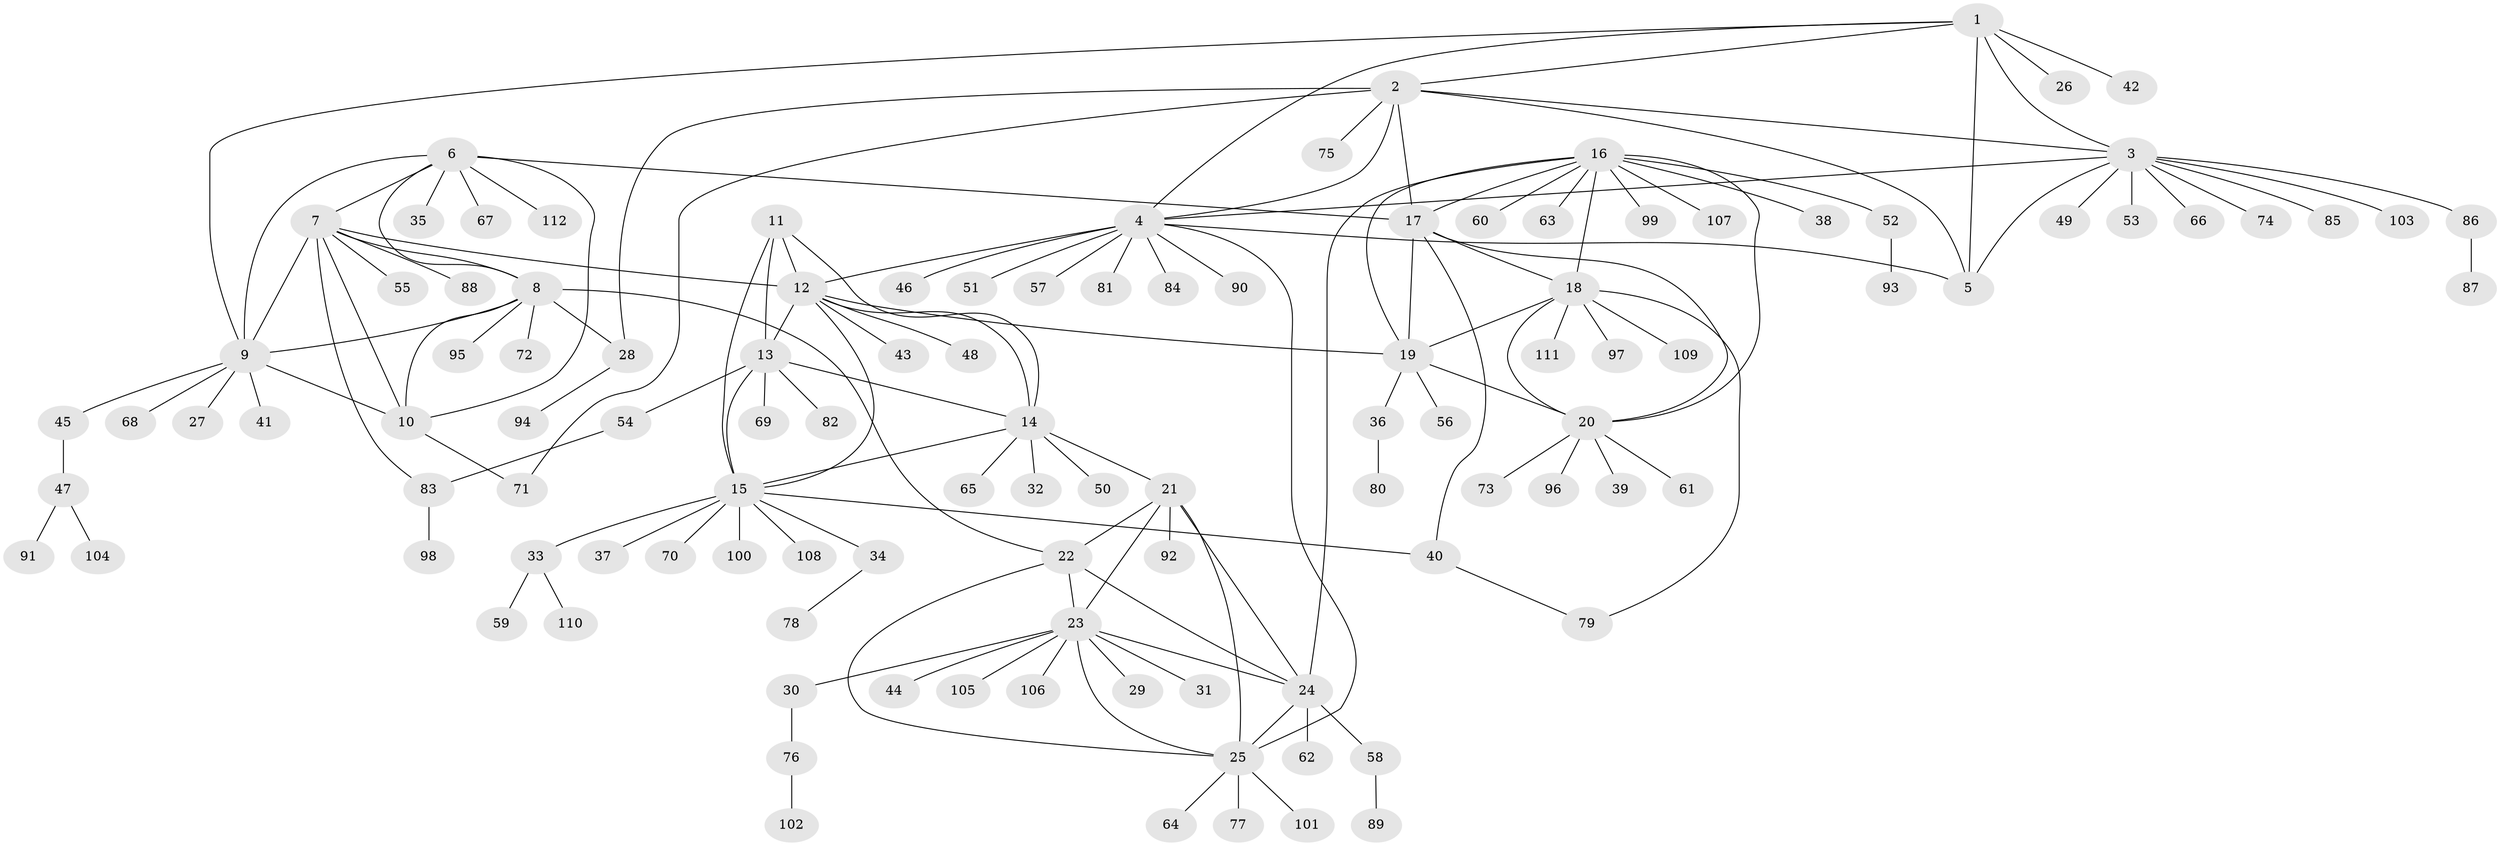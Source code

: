 // Generated by graph-tools (version 1.1) at 2025/54/03/09/25 04:54:07]
// undirected, 112 vertices, 152 edges
graph export_dot {
graph [start="1"]
  node [color=gray90,style=filled];
  1;
  2;
  3;
  4;
  5;
  6;
  7;
  8;
  9;
  10;
  11;
  12;
  13;
  14;
  15;
  16;
  17;
  18;
  19;
  20;
  21;
  22;
  23;
  24;
  25;
  26;
  27;
  28;
  29;
  30;
  31;
  32;
  33;
  34;
  35;
  36;
  37;
  38;
  39;
  40;
  41;
  42;
  43;
  44;
  45;
  46;
  47;
  48;
  49;
  50;
  51;
  52;
  53;
  54;
  55;
  56;
  57;
  58;
  59;
  60;
  61;
  62;
  63;
  64;
  65;
  66;
  67;
  68;
  69;
  70;
  71;
  72;
  73;
  74;
  75;
  76;
  77;
  78;
  79;
  80;
  81;
  82;
  83;
  84;
  85;
  86;
  87;
  88;
  89;
  90;
  91;
  92;
  93;
  94;
  95;
  96;
  97;
  98;
  99;
  100;
  101;
  102;
  103;
  104;
  105;
  106;
  107;
  108;
  109;
  110;
  111;
  112;
  1 -- 2;
  1 -- 3;
  1 -- 4;
  1 -- 5;
  1 -- 9;
  1 -- 26;
  1 -- 42;
  2 -- 3;
  2 -- 4;
  2 -- 5;
  2 -- 17;
  2 -- 28;
  2 -- 71;
  2 -- 75;
  3 -- 4;
  3 -- 5;
  3 -- 49;
  3 -- 53;
  3 -- 66;
  3 -- 74;
  3 -- 85;
  3 -- 86;
  3 -- 103;
  4 -- 5;
  4 -- 12;
  4 -- 25;
  4 -- 46;
  4 -- 51;
  4 -- 57;
  4 -- 81;
  4 -- 84;
  4 -- 90;
  6 -- 7;
  6 -- 8;
  6 -- 9;
  6 -- 10;
  6 -- 17;
  6 -- 35;
  6 -- 67;
  6 -- 112;
  7 -- 8;
  7 -- 9;
  7 -- 10;
  7 -- 12;
  7 -- 55;
  7 -- 83;
  7 -- 88;
  8 -- 9;
  8 -- 10;
  8 -- 22;
  8 -- 28;
  8 -- 72;
  8 -- 95;
  9 -- 10;
  9 -- 27;
  9 -- 41;
  9 -- 45;
  9 -- 68;
  10 -- 71;
  11 -- 12;
  11 -- 13;
  11 -- 14;
  11 -- 15;
  12 -- 13;
  12 -- 14;
  12 -- 15;
  12 -- 19;
  12 -- 43;
  12 -- 48;
  13 -- 14;
  13 -- 15;
  13 -- 54;
  13 -- 69;
  13 -- 82;
  14 -- 15;
  14 -- 21;
  14 -- 32;
  14 -- 50;
  14 -- 65;
  15 -- 33;
  15 -- 34;
  15 -- 37;
  15 -- 40;
  15 -- 70;
  15 -- 100;
  15 -- 108;
  16 -- 17;
  16 -- 18;
  16 -- 19;
  16 -- 20;
  16 -- 24;
  16 -- 38;
  16 -- 52;
  16 -- 60;
  16 -- 63;
  16 -- 99;
  16 -- 107;
  17 -- 18;
  17 -- 19;
  17 -- 20;
  17 -- 40;
  18 -- 19;
  18 -- 20;
  18 -- 79;
  18 -- 97;
  18 -- 109;
  18 -- 111;
  19 -- 20;
  19 -- 36;
  19 -- 56;
  20 -- 39;
  20 -- 61;
  20 -- 73;
  20 -- 96;
  21 -- 22;
  21 -- 23;
  21 -- 24;
  21 -- 25;
  21 -- 92;
  22 -- 23;
  22 -- 24;
  22 -- 25;
  23 -- 24;
  23 -- 25;
  23 -- 29;
  23 -- 30;
  23 -- 31;
  23 -- 44;
  23 -- 105;
  23 -- 106;
  24 -- 25;
  24 -- 58;
  24 -- 62;
  25 -- 64;
  25 -- 77;
  25 -- 101;
  28 -- 94;
  30 -- 76;
  33 -- 59;
  33 -- 110;
  34 -- 78;
  36 -- 80;
  40 -- 79;
  45 -- 47;
  47 -- 91;
  47 -- 104;
  52 -- 93;
  54 -- 83;
  58 -- 89;
  76 -- 102;
  83 -- 98;
  86 -- 87;
}
